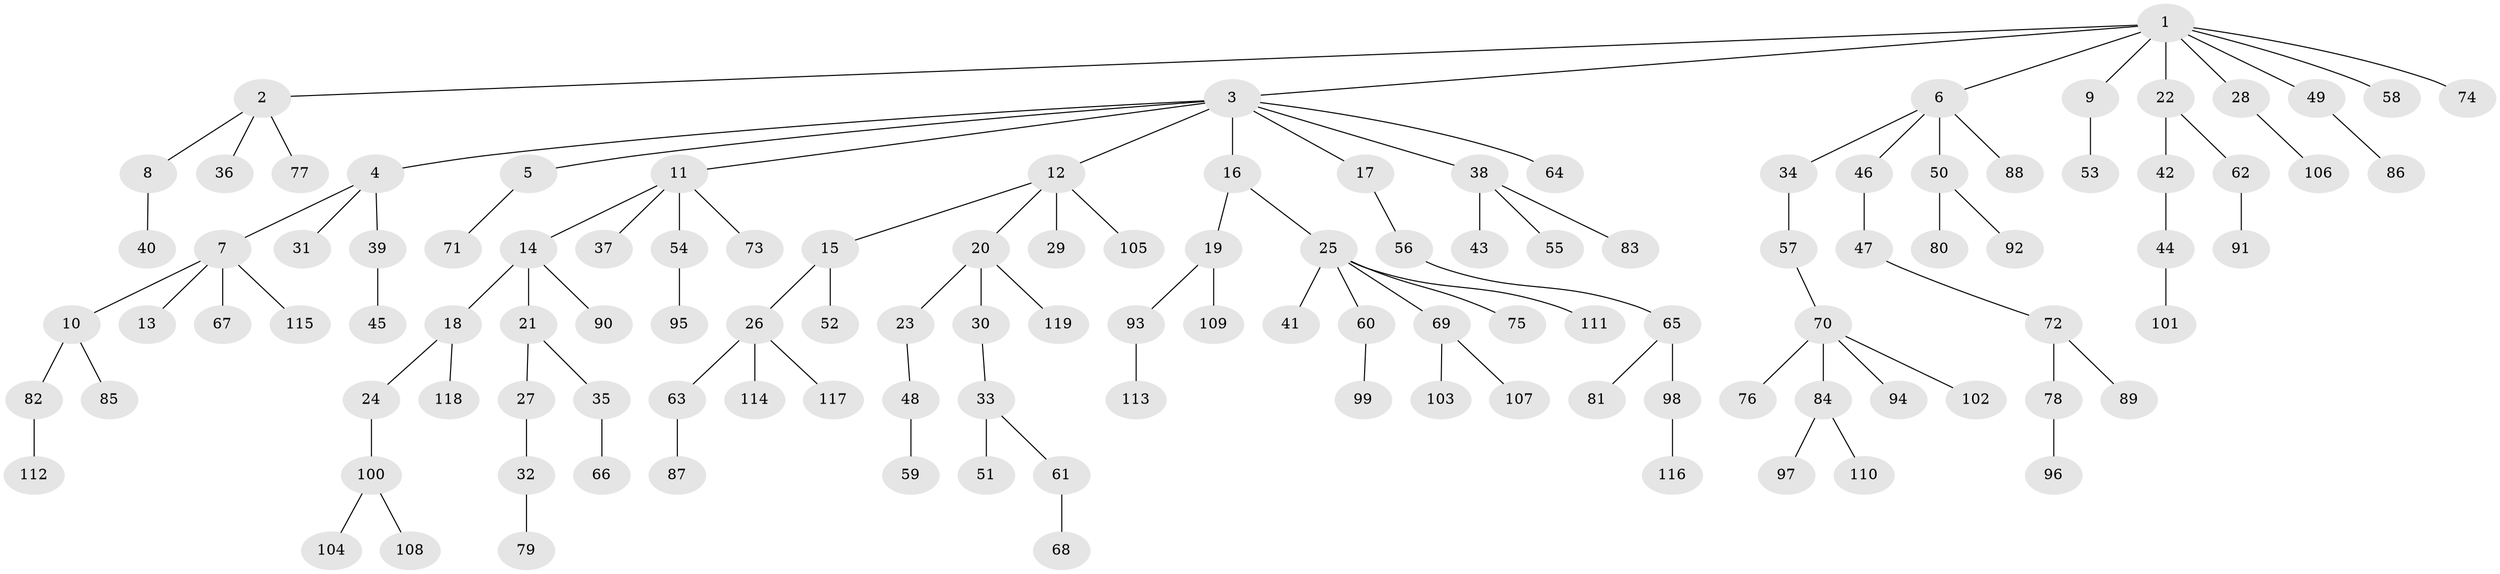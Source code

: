 // Generated by graph-tools (version 1.1) at 2025/11/02/27/25 16:11:28]
// undirected, 119 vertices, 118 edges
graph export_dot {
graph [start="1"]
  node [color=gray90,style=filled];
  1;
  2;
  3;
  4;
  5;
  6;
  7;
  8;
  9;
  10;
  11;
  12;
  13;
  14;
  15;
  16;
  17;
  18;
  19;
  20;
  21;
  22;
  23;
  24;
  25;
  26;
  27;
  28;
  29;
  30;
  31;
  32;
  33;
  34;
  35;
  36;
  37;
  38;
  39;
  40;
  41;
  42;
  43;
  44;
  45;
  46;
  47;
  48;
  49;
  50;
  51;
  52;
  53;
  54;
  55;
  56;
  57;
  58;
  59;
  60;
  61;
  62;
  63;
  64;
  65;
  66;
  67;
  68;
  69;
  70;
  71;
  72;
  73;
  74;
  75;
  76;
  77;
  78;
  79;
  80;
  81;
  82;
  83;
  84;
  85;
  86;
  87;
  88;
  89;
  90;
  91;
  92;
  93;
  94;
  95;
  96;
  97;
  98;
  99;
  100;
  101;
  102;
  103;
  104;
  105;
  106;
  107;
  108;
  109;
  110;
  111;
  112;
  113;
  114;
  115;
  116;
  117;
  118;
  119;
  1 -- 2;
  1 -- 3;
  1 -- 6;
  1 -- 9;
  1 -- 22;
  1 -- 28;
  1 -- 49;
  1 -- 58;
  1 -- 74;
  2 -- 8;
  2 -- 36;
  2 -- 77;
  3 -- 4;
  3 -- 5;
  3 -- 11;
  3 -- 12;
  3 -- 16;
  3 -- 17;
  3 -- 38;
  3 -- 64;
  4 -- 7;
  4 -- 31;
  4 -- 39;
  5 -- 71;
  6 -- 34;
  6 -- 46;
  6 -- 50;
  6 -- 88;
  7 -- 10;
  7 -- 13;
  7 -- 67;
  7 -- 115;
  8 -- 40;
  9 -- 53;
  10 -- 82;
  10 -- 85;
  11 -- 14;
  11 -- 37;
  11 -- 54;
  11 -- 73;
  12 -- 15;
  12 -- 20;
  12 -- 29;
  12 -- 105;
  14 -- 18;
  14 -- 21;
  14 -- 90;
  15 -- 26;
  15 -- 52;
  16 -- 19;
  16 -- 25;
  17 -- 56;
  18 -- 24;
  18 -- 118;
  19 -- 93;
  19 -- 109;
  20 -- 23;
  20 -- 30;
  20 -- 119;
  21 -- 27;
  21 -- 35;
  22 -- 42;
  22 -- 62;
  23 -- 48;
  24 -- 100;
  25 -- 41;
  25 -- 60;
  25 -- 69;
  25 -- 75;
  25 -- 111;
  26 -- 63;
  26 -- 114;
  26 -- 117;
  27 -- 32;
  28 -- 106;
  30 -- 33;
  32 -- 79;
  33 -- 51;
  33 -- 61;
  34 -- 57;
  35 -- 66;
  38 -- 43;
  38 -- 55;
  38 -- 83;
  39 -- 45;
  42 -- 44;
  44 -- 101;
  46 -- 47;
  47 -- 72;
  48 -- 59;
  49 -- 86;
  50 -- 80;
  50 -- 92;
  54 -- 95;
  56 -- 65;
  57 -- 70;
  60 -- 99;
  61 -- 68;
  62 -- 91;
  63 -- 87;
  65 -- 81;
  65 -- 98;
  69 -- 103;
  69 -- 107;
  70 -- 76;
  70 -- 84;
  70 -- 94;
  70 -- 102;
  72 -- 78;
  72 -- 89;
  78 -- 96;
  82 -- 112;
  84 -- 97;
  84 -- 110;
  93 -- 113;
  98 -- 116;
  100 -- 104;
  100 -- 108;
}
